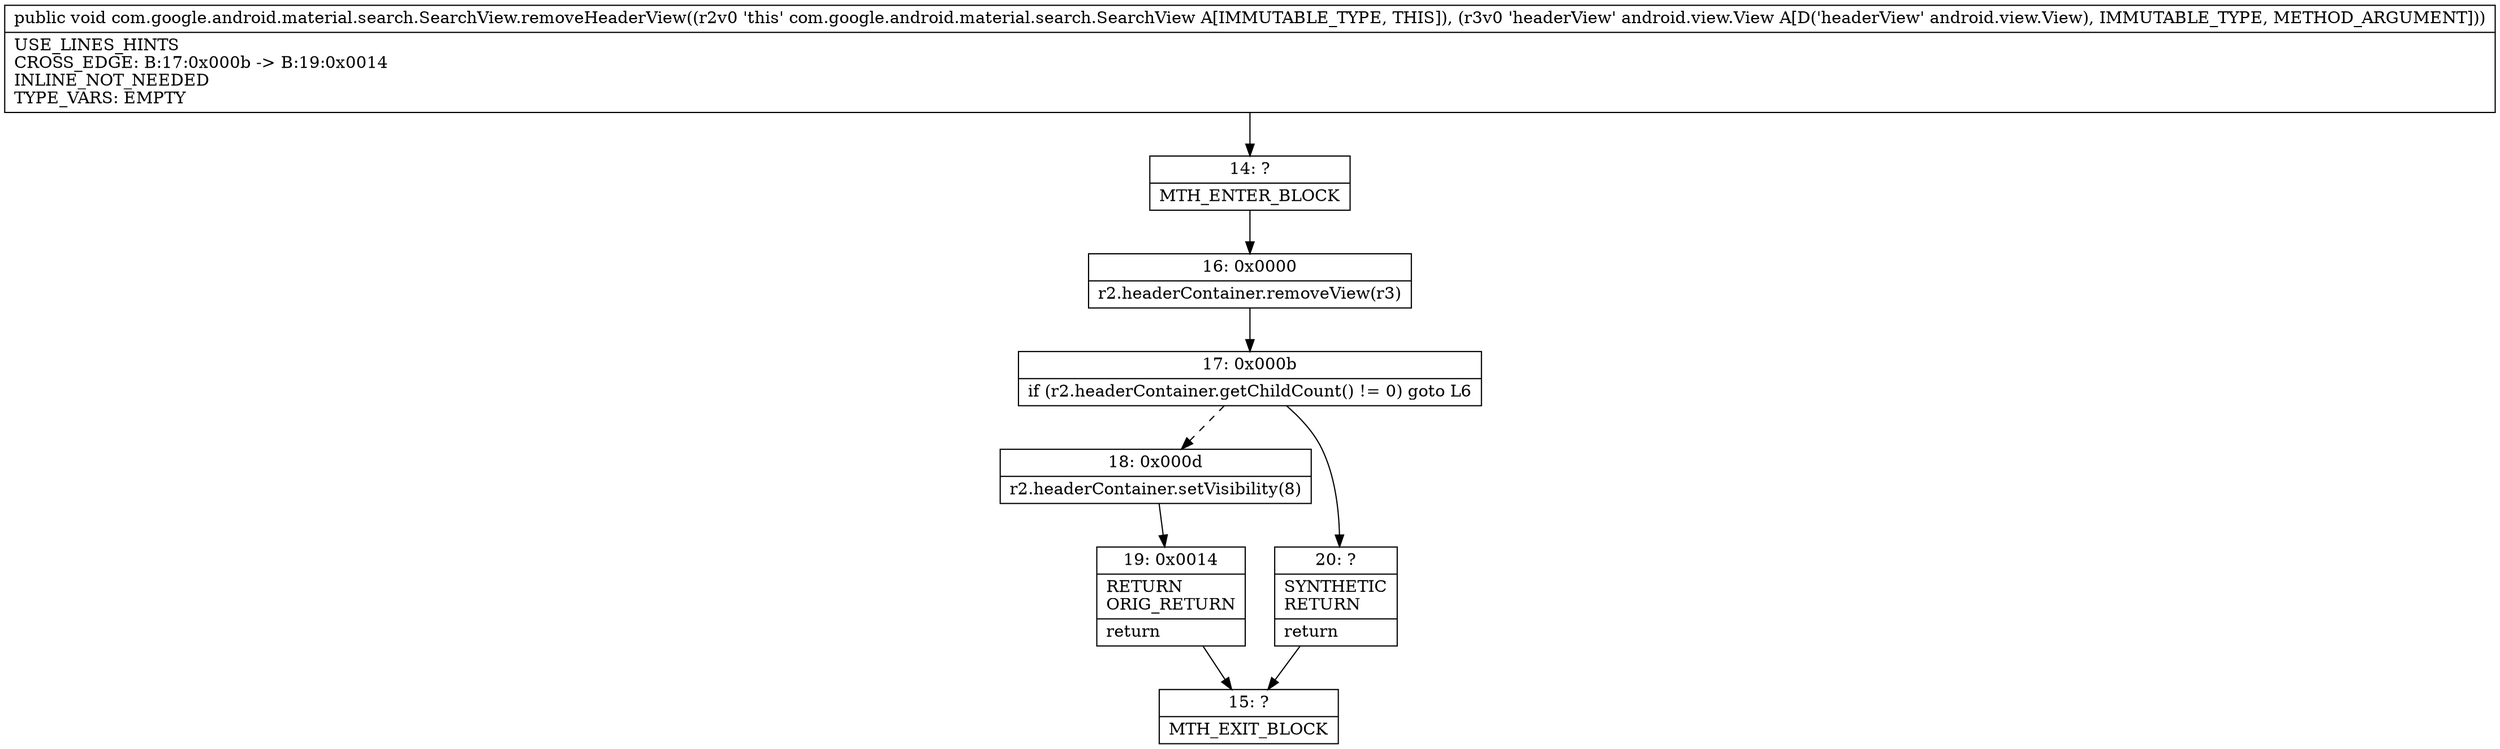 digraph "CFG forcom.google.android.material.search.SearchView.removeHeaderView(Landroid\/view\/View;)V" {
Node_14 [shape=record,label="{14\:\ ?|MTH_ENTER_BLOCK\l}"];
Node_16 [shape=record,label="{16\:\ 0x0000|r2.headerContainer.removeView(r3)\l}"];
Node_17 [shape=record,label="{17\:\ 0x000b|if (r2.headerContainer.getChildCount() != 0) goto L6\l}"];
Node_18 [shape=record,label="{18\:\ 0x000d|r2.headerContainer.setVisibility(8)\l}"];
Node_19 [shape=record,label="{19\:\ 0x0014|RETURN\lORIG_RETURN\l|return\l}"];
Node_15 [shape=record,label="{15\:\ ?|MTH_EXIT_BLOCK\l}"];
Node_20 [shape=record,label="{20\:\ ?|SYNTHETIC\lRETURN\l|return\l}"];
MethodNode[shape=record,label="{public void com.google.android.material.search.SearchView.removeHeaderView((r2v0 'this' com.google.android.material.search.SearchView A[IMMUTABLE_TYPE, THIS]), (r3v0 'headerView' android.view.View A[D('headerView' android.view.View), IMMUTABLE_TYPE, METHOD_ARGUMENT]))  | USE_LINES_HINTS\lCROSS_EDGE: B:17:0x000b \-\> B:19:0x0014\lINLINE_NOT_NEEDED\lTYPE_VARS: EMPTY\l}"];
MethodNode -> Node_14;Node_14 -> Node_16;
Node_16 -> Node_17;
Node_17 -> Node_18[style=dashed];
Node_17 -> Node_20;
Node_18 -> Node_19;
Node_19 -> Node_15;
Node_20 -> Node_15;
}

